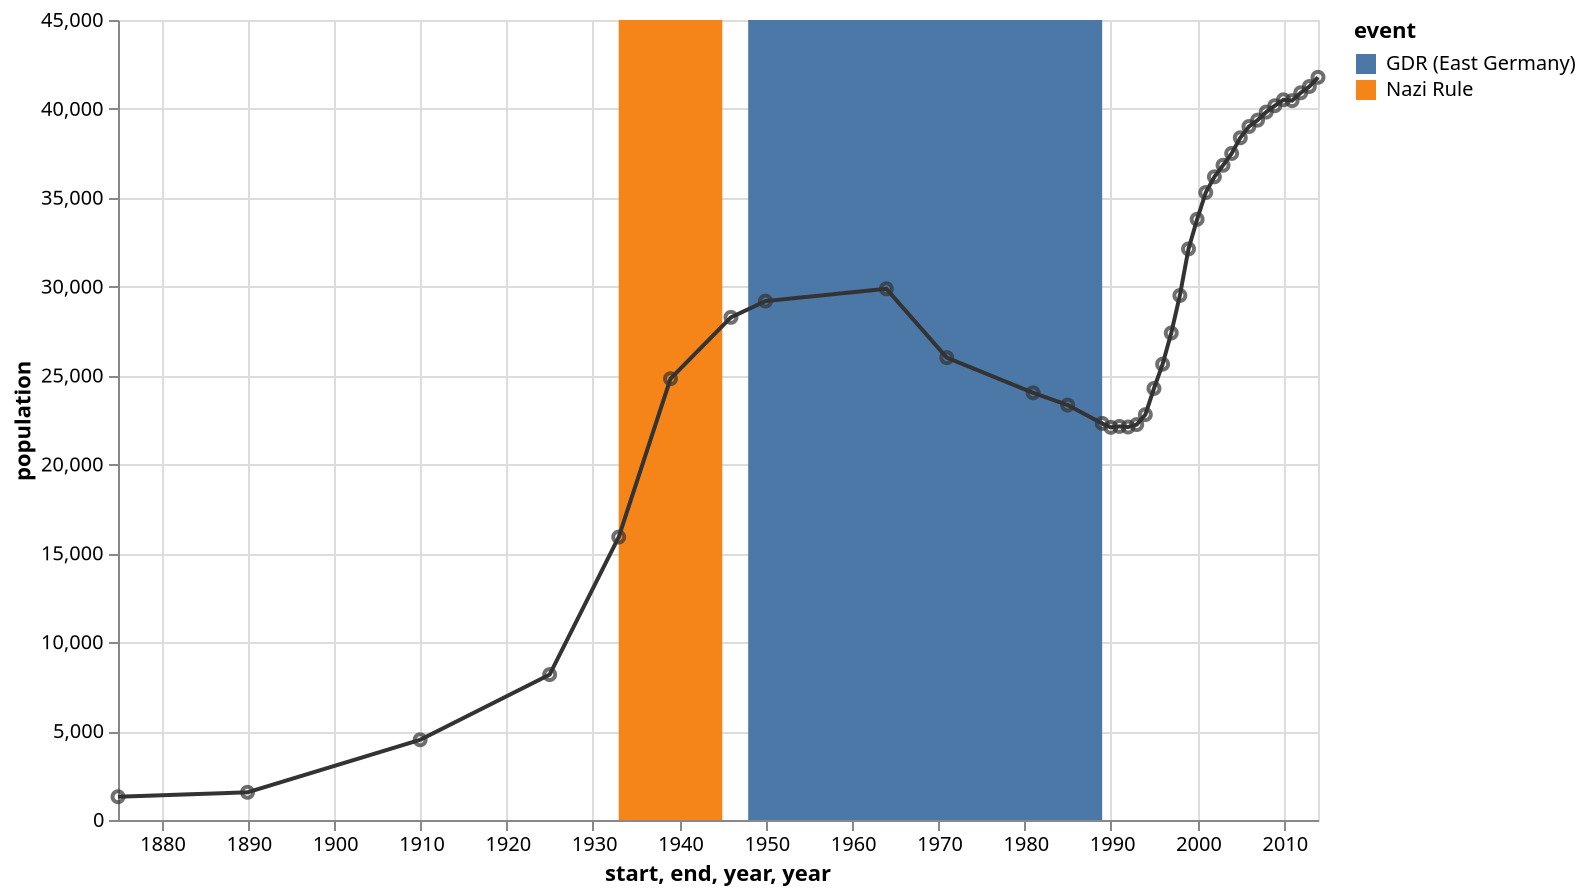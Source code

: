 {"config": {"view": {"height": 300, "width": 400}}, "layer": [{"encoding": {"x": {"title": "start", "field": "properties.start", "type": "temporal"}, "color": {"title": "event", "field": "properties.event", "type": "nominal"}, "x2": {"title": "end", "field": "properties.end", "type": "temporal"}}, "data": {"values": {"features": [{"properties": {"start": "1933", "event": "Nazi Rule", "end": "1945"}, "geometry": {"coordinates": [125.6, 10.1], "type": "Point"}, "type": "Feature"}, {"properties": {"start": "1948", "event": "GDR (East Germany)", "end": "1989"}, "geometry": {"coordinates": [125.6, 10.1], "type": "Point"}, "type": "Feature"}], "type": "FeatureCollection"}, "format": {"type": "json", "property": "features"}}, "mark": "rect"}, {"encoding": {"y": {"title": "population", "field": "properties.population", "type": "quantitative"}, "x": {"title": "year", "field": "properties.year", "type": "temporal", "axis": {"format": "%Y"}}}, "data": {"values": {"features": [{"properties": {"population": 1309, "year": "1875"}, "geometry": {"coordinates": [125.6, 10.1], "type": "Point"}, "type": "Feature"}, {"properties": {"population": 1558, "year": "1890"}, "geometry": {"coordinates": [125.6, 10.1], "type": "Point"}, "type": "Feature"}, {"properties": {"population": 4512, "year": "1910"}, "geometry": {"coordinates": [125.6, 10.1], "type": "Point"}, "type": "Feature"}, {"properties": {"population": 8180, "year": "1925"}, "geometry": {"coordinates": [125.6, 10.1], "type": "Point"}, "type": "Feature"}, {"properties": {"population": 15915, "year": "1933"}, "geometry": {"coordinates": [125.6, 10.1], "type": "Point"}, "type": "Feature"}, {"properties": {"population": 24824, "year": "1939"}, "geometry": {"coordinates": [125.6, 10.1], "type": "Point"}, "type": "Feature"}, {"properties": {"population": 28275, "year": "1946"}, "geometry": {"coordinates": [125.6, 10.1], "type": "Point"}, "type": "Feature"}, {"properties": {"population": 29189, "year": "1950"}, "geometry": {"coordinates": [125.6, 10.1], "type": "Point"}, "type": "Feature"}, {"properties": {"population": 29881, "year": "1964"}, "geometry": {"coordinates": [125.6, 10.1], "type": "Point"}, "type": "Feature"}, {"properties": {"population": 26007, "year": "1971"}, "geometry": {"coordinates": [125.6, 10.1], "type": "Point"}, "type": "Feature"}, {"properties": {"population": 24029, "year": "1981"}, "geometry": {"coordinates": [125.6, 10.1], "type": "Point"}, "type": "Feature"}, {"properties": {"population": 23340, "year": "1985"}, "geometry": {"coordinates": [125.6, 10.1], "type": "Point"}, "type": "Feature"}, {"properties": {"population": 22307, "year": "1989"}, "geometry": {"coordinates": [125.6, 10.1], "type": "Point"}, "type": "Feature"}, {"properties": {"population": 22087, "year": "1990"}, "geometry": {"coordinates": [125.6, 10.1], "type": "Point"}, "type": "Feature"}, {"properties": {"population": 22139, "year": "1991"}, "geometry": {"coordinates": [125.6, 10.1], "type": "Point"}, "type": "Feature"}, {"properties": {"population": 22105, "year": "1992"}, "geometry": {"coordinates": [125.6, 10.1], "type": "Point"}, "type": "Feature"}, {"properties": {"population": 22242, "year": "1993"}, "geometry": {"coordinates": [125.6, 10.1], "type": "Point"}, "type": "Feature"}, {"properties": {"population": 22801, "year": "1994"}, "geometry": {"coordinates": [125.6, 10.1], "type": "Point"}, "type": "Feature"}, {"properties": {"population": 24273, "year": "1995"}, "geometry": {"coordinates": [125.6, 10.1], "type": "Point"}, "type": "Feature"}, {"properties": {"population": 25640, "year": "1996"}, "geometry": {"coordinates": [125.6, 10.1], "type": "Point"}, "type": "Feature"}, {"properties": {"population": 27393, "year": "1997"}, "geometry": {"coordinates": [125.6, 10.1], "type": "Point"}, "type": "Feature"}, {"properties": {"population": 29505, "year": "1998"}, "geometry": {"coordinates": [125.6, 10.1], "type": "Point"}, "type": "Feature"}, {"properties": {"population": 32124, "year": "1999"}, "geometry": {"coordinates": [125.6, 10.1], "type": "Point"}, "type": "Feature"}, {"properties": {"population": 33791, "year": "2000"}, "geometry": {"coordinates": [125.6, 10.1], "type": "Point"}, "type": "Feature"}, {"properties": {"population": 35297, "year": "2001"}, "geometry": {"coordinates": [125.6, 10.1], "type": "Point"}, "type": "Feature"}, {"properties": {"population": 36179, "year": "2002"}, "geometry": {"coordinates": [125.6, 10.1], "type": "Point"}, "type": "Feature"}, {"properties": {"population": 36829, "year": "2003"}, "geometry": {"coordinates": [125.6, 10.1], "type": "Point"}, "type": "Feature"}, {"properties": {"population": 37493, "year": "2004"}, "geometry": {"coordinates": [125.6, 10.1], "type": "Point"}, "type": "Feature"}, {"properties": {"population": 38376, "year": "2005"}, "geometry": {"coordinates": [125.6, 10.1], "type": "Point"}, "type": "Feature"}, {"properties": {"population": 39008, "year": "2006"}, "geometry": {"coordinates": [125.6, 10.1], "type": "Point"}, "type": "Feature"}, {"properties": {"population": 39366, "year": "2007"}, "geometry": {"coordinates": [125.6, 10.1], "type": "Point"}, "type": "Feature"}, {"properties": {"population": 39821, "year": "2008"}, "geometry": {"coordinates": [125.6, 10.1], "type": "Point"}, "type": "Feature"}, {"properties": {"population": 40179, "year": "2009"}, "geometry": {"coordinates": [125.6, 10.1], "type": "Point"}, "type": "Feature"}, {"properties": {"population": 40511, "year": "2010"}, "geometry": {"coordinates": [125.6, 10.1], "type": "Point"}, "type": "Feature"}, {"properties": {"population": 40465, "year": "2011"}, "geometry": {"coordinates": [125.6, 10.1], "type": "Point"}, "type": "Feature"}, {"properties": {"population": 40905, "year": "2012"}, "geometry": {"coordinates": [125.6, 10.1], "type": "Point"}, "type": "Feature"}, {"properties": {"population": 41258, "year": "2013"}, "geometry": {"coordinates": [125.6, 10.1], "type": "Point"}, "type": "Feature"}, {"properties": {"population": 41777, "year": "2014"}, "geometry": {"coordinates": [125.6, 10.1], "type": "Point"}, "type": "Feature"}], "type": "FeatureCollection"}, "format": {"type": "json", "property": "features"}}, "height": 400, "mark": {"color": "#333", "type": "line"}, "width": 600}, {"encoding": {"y": {"title": "population", "field": "properties.population", "type": "quantitative"}, "x": {"title": "year", "field": "properties.year", "type": "temporal", "axis": {"format": "%Y"}}}, "data": {"values": {"features": [{"properties": {"population": 1309, "year": "1875"}, "geometry": {"coordinates": [125.6, 10.1], "type": "Point"}, "type": "Feature"}, {"properties": {"population": 1558, "year": "1890"}, "geometry": {"coordinates": [125.6, 10.1], "type": "Point"}, "type": "Feature"}, {"properties": {"population": 4512, "year": "1910"}, "geometry": {"coordinates": [125.6, 10.1], "type": "Point"}, "type": "Feature"}, {"properties": {"population": 8180, "year": "1925"}, "geometry": {"coordinates": [125.6, 10.1], "type": "Point"}, "type": "Feature"}, {"properties": {"population": 15915, "year": "1933"}, "geometry": {"coordinates": [125.6, 10.1], "type": "Point"}, "type": "Feature"}, {"properties": {"population": 24824, "year": "1939"}, "geometry": {"coordinates": [125.6, 10.1], "type": "Point"}, "type": "Feature"}, {"properties": {"population": 28275, "year": "1946"}, "geometry": {"coordinates": [125.6, 10.1], "type": "Point"}, "type": "Feature"}, {"properties": {"population": 29189, "year": "1950"}, "geometry": {"coordinates": [125.6, 10.1], "type": "Point"}, "type": "Feature"}, {"properties": {"population": 29881, "year": "1964"}, "geometry": {"coordinates": [125.6, 10.1], "type": "Point"}, "type": "Feature"}, {"properties": {"population": 26007, "year": "1971"}, "geometry": {"coordinates": [125.6, 10.1], "type": "Point"}, "type": "Feature"}, {"properties": {"population": 24029, "year": "1981"}, "geometry": {"coordinates": [125.6, 10.1], "type": "Point"}, "type": "Feature"}, {"properties": {"population": 23340, "year": "1985"}, "geometry": {"coordinates": [125.6, 10.1], "type": "Point"}, "type": "Feature"}, {"properties": {"population": 22307, "year": "1989"}, "geometry": {"coordinates": [125.6, 10.1], "type": "Point"}, "type": "Feature"}, {"properties": {"population": 22087, "year": "1990"}, "geometry": {"coordinates": [125.6, 10.1], "type": "Point"}, "type": "Feature"}, {"properties": {"population": 22139, "year": "1991"}, "geometry": {"coordinates": [125.6, 10.1], "type": "Point"}, "type": "Feature"}, {"properties": {"population": 22105, "year": "1992"}, "geometry": {"coordinates": [125.6, 10.1], "type": "Point"}, "type": "Feature"}, {"properties": {"population": 22242, "year": "1993"}, "geometry": {"coordinates": [125.6, 10.1], "type": "Point"}, "type": "Feature"}, {"properties": {"population": 22801, "year": "1994"}, "geometry": {"coordinates": [125.6, 10.1], "type": "Point"}, "type": "Feature"}, {"properties": {"population": 24273, "year": "1995"}, "geometry": {"coordinates": [125.6, 10.1], "type": "Point"}, "type": "Feature"}, {"properties": {"population": 25640, "year": "1996"}, "geometry": {"coordinates": [125.6, 10.1], "type": "Point"}, "type": "Feature"}, {"properties": {"population": 27393, "year": "1997"}, "geometry": {"coordinates": [125.6, 10.1], "type": "Point"}, "type": "Feature"}, {"properties": {"population": 29505, "year": "1998"}, "geometry": {"coordinates": [125.6, 10.1], "type": "Point"}, "type": "Feature"}, {"properties": {"population": 32124, "year": "1999"}, "geometry": {"coordinates": [125.6, 10.1], "type": "Point"}, "type": "Feature"}, {"properties": {"population": 33791, "year": "2000"}, "geometry": {"coordinates": [125.6, 10.1], "type": "Point"}, "type": "Feature"}, {"properties": {"population": 35297, "year": "2001"}, "geometry": {"coordinates": [125.6, 10.1], "type": "Point"}, "type": "Feature"}, {"properties": {"population": 36179, "year": "2002"}, "geometry": {"coordinates": [125.6, 10.1], "type": "Point"}, "type": "Feature"}, {"properties": {"population": 36829, "year": "2003"}, "geometry": {"coordinates": [125.6, 10.1], "type": "Point"}, "type": "Feature"}, {"properties": {"population": 37493, "year": "2004"}, "geometry": {"coordinates": [125.6, 10.1], "type": "Point"}, "type": "Feature"}, {"properties": {"population": 38376, "year": "2005"}, "geometry": {"coordinates": [125.6, 10.1], "type": "Point"}, "type": "Feature"}, {"properties": {"population": 39008, "year": "2006"}, "geometry": {"coordinates": [125.6, 10.1], "type": "Point"}, "type": "Feature"}, {"properties": {"population": 39366, "year": "2007"}, "geometry": {"coordinates": [125.6, 10.1], "type": "Point"}, "type": "Feature"}, {"properties": {"population": 39821, "year": "2008"}, "geometry": {"coordinates": [125.6, 10.1], "type": "Point"}, "type": "Feature"}, {"properties": {"population": 40179, "year": "2009"}, "geometry": {"coordinates": [125.6, 10.1], "type": "Point"}, "type": "Feature"}, {"properties": {"population": 40511, "year": "2010"}, "geometry": {"coordinates": [125.6, 10.1], "type": "Point"}, "type": "Feature"}, {"properties": {"population": 40465, "year": "2011"}, "geometry": {"coordinates": [125.6, 10.1], "type": "Point"}, "type": "Feature"}, {"properties": {"population": 40905, "year": "2012"}, "geometry": {"coordinates": [125.6, 10.1], "type": "Point"}, "type": "Feature"}, {"properties": {"population": 41258, "year": "2013"}, "geometry": {"coordinates": [125.6, 10.1], "type": "Point"}, "type": "Feature"}, {"properties": {"population": 41777, "year": "2014"}, "geometry": {"coordinates": [125.6, 10.1], "type": "Point"}, "type": "Feature"}], "type": "FeatureCollection"}, "format": {"type": "json", "property": "features"}}, "height": 400, "mark": {"color": "#333", "type": "point"}, "width": 600}], "$schema": "https://vega.github.io/schema/vega-lite/v2.4.1.json"}